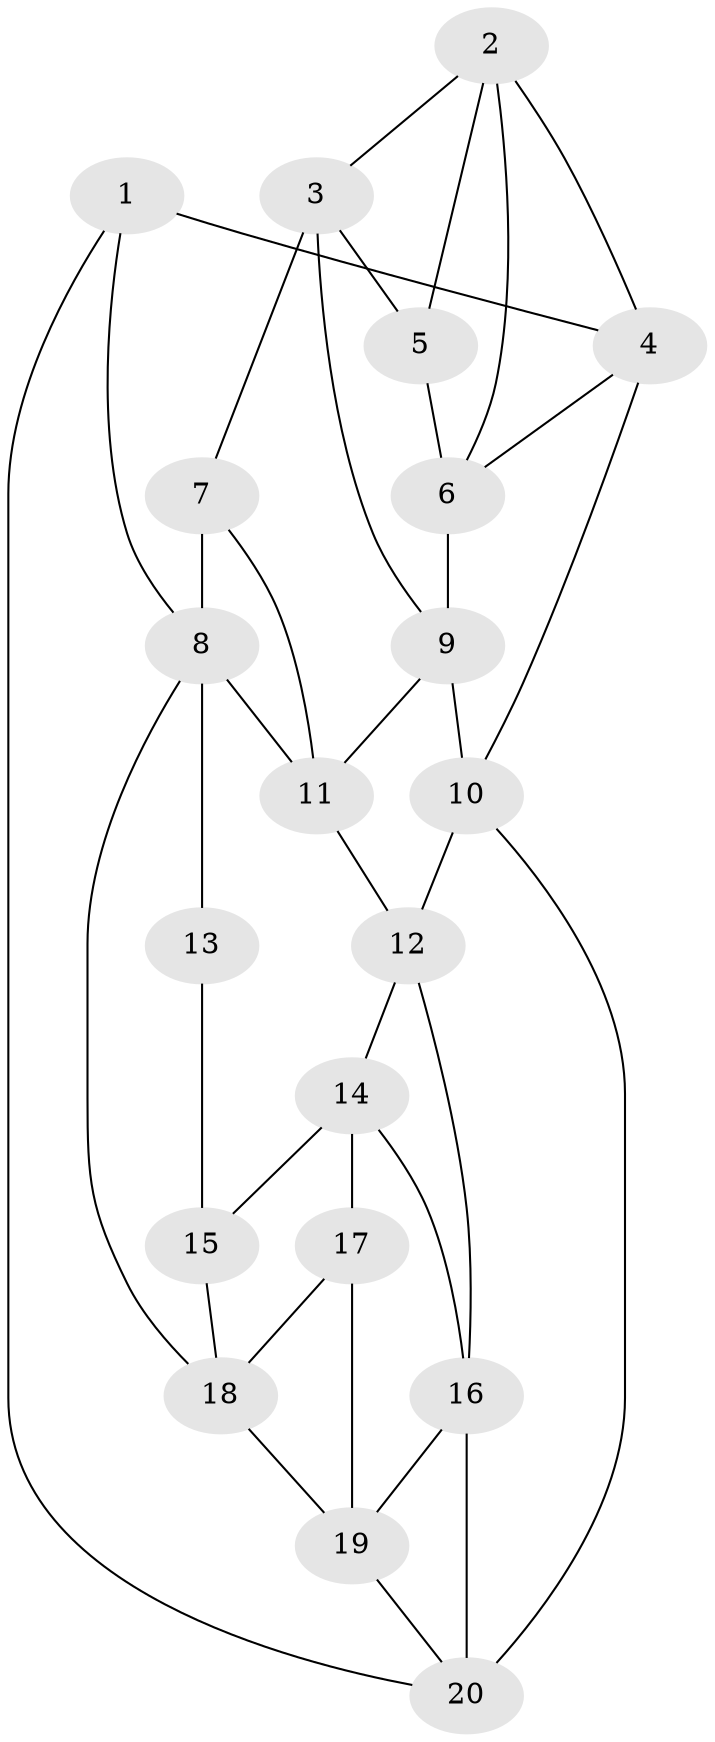 // original degree distribution, {3: 0.03389830508474576, 6: 0.2033898305084746, 5: 0.5084745762711864, 4: 0.2542372881355932}
// Generated by graph-tools (version 1.1) at 2025/38/03/04/25 23:38:26]
// undirected, 20 vertices, 37 edges
graph export_dot {
  node [color=gray90,style=filled];
  1;
  2;
  3;
  4;
  5;
  6;
  7;
  8;
  9;
  10;
  11;
  12;
  13;
  14;
  15;
  16;
  17;
  18;
  19;
  20;
  1 -- 4 [weight=2.0];
  1 -- 8 [weight=1.0];
  1 -- 20 [weight=1.0];
  2 -- 3 [weight=1.0];
  2 -- 4 [weight=1.0];
  2 -- 5 [weight=1.0];
  2 -- 6 [weight=1.0];
  3 -- 5 [weight=1.0];
  3 -- 7 [weight=1.0];
  3 -- 9 [weight=1.0];
  4 -- 6 [weight=1.0];
  4 -- 10 [weight=1.0];
  5 -- 6 [weight=2.0];
  6 -- 9 [weight=1.0];
  7 -- 8 [weight=2.0];
  7 -- 11 [weight=1.0];
  8 -- 11 [weight=1.0];
  8 -- 13 [weight=2.0];
  8 -- 18 [weight=1.0];
  9 -- 10 [weight=2.0];
  9 -- 11 [weight=1.0];
  10 -- 12 [weight=1.0];
  10 -- 20 [weight=1.0];
  11 -- 12 [weight=1.0];
  12 -- 14 [weight=1.0];
  12 -- 16 [weight=1.0];
  13 -- 15 [weight=2.0];
  14 -- 15 [weight=1.0];
  14 -- 16 [weight=1.0];
  14 -- 17 [weight=2.0];
  15 -- 18 [weight=2.0];
  16 -- 19 [weight=1.0];
  16 -- 20 [weight=2.0];
  17 -- 18 [weight=1.0];
  17 -- 19 [weight=1.0];
  18 -- 19 [weight=2.0];
  19 -- 20 [weight=1.0];
}
